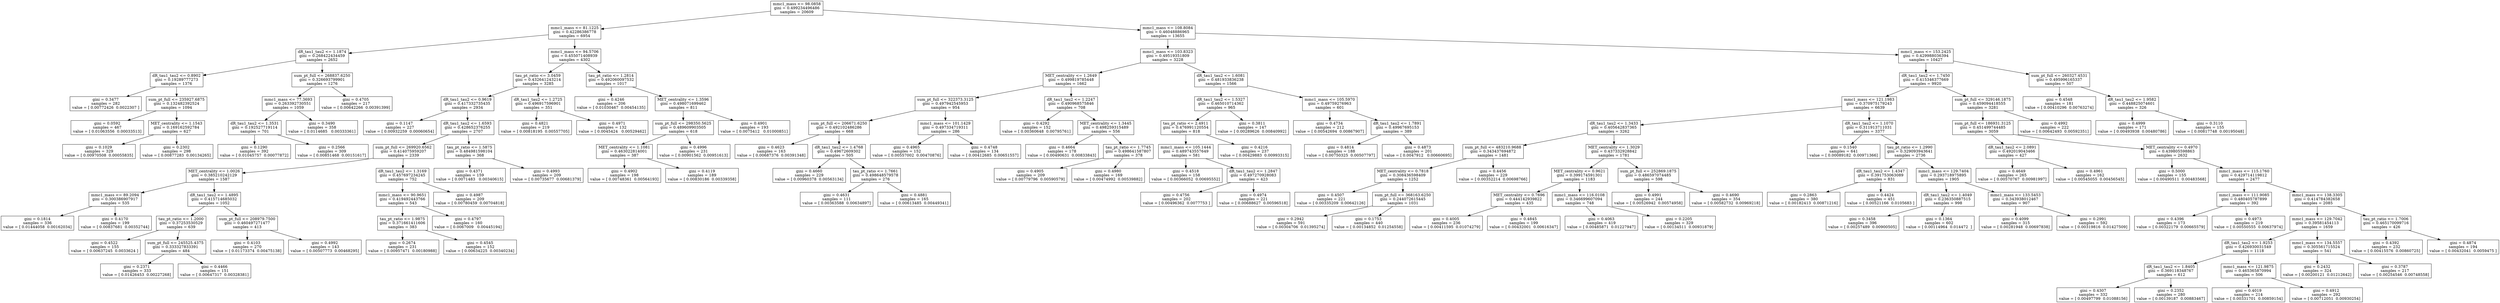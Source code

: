 digraph Tree {
0 [label="mmc1_mass <= 98.0858\ngini = 0.499234496486\nsamples = 20609", shape="box"] ;
1 [label="mmc1_mass <= 81.1225\ngini = 0.42286386778\nsamples = 6954", shape="box"] ;
0 -> 1 ;
2 [label="dR_tau1_tau2 <= 1.1874\ngini = 0.268422434459\nsamples = 2652", shape="box"] ;
1 -> 2 ;
3 [label="dR_tau1_tau2 <= 0.8902\ngini = 0.19289777273\nsamples = 1376", shape="box"] ;
2 -> 3 ;
4 [label="gini = 0.3477\nsamples = 282\nvalue = [ 0.00772426  0.0022307 ]", shape="box"] ;
3 -> 4 ;
5 [label="sum_pt_full <= 235927.6875\ngini = 0.132482392524\nsamples = 1094", shape="box"] ;
3 -> 5 ;
6 [label="gini = 0.0592\nsamples = 467\nvalue = [ 0.01063556  0.00033513]", shape="box"] ;
5 -> 6 ;
7 [label="MET_centrality <= 1.1543\ngini = 0.169162592784\nsamples = 627", shape="box"] ;
5 -> 7 ;
8 [label="gini = 0.1029\nsamples = 329\nvalue = [ 0.00970508  0.00055835]", shape="box"] ;
7 -> 8 ;
9 [label="gini = 0.2302\nsamples = 298\nvalue = [ 0.00877283  0.00134265]", shape="box"] ;
7 -> 9 ;
10 [label="sum_pt_full <= 268837.6250\ngini = 0.326693799901\nsamples = 1276", shape="box"] ;
2 -> 10 ;
11 [label="mmc1_mass <= 77.3693\ngini = 0.263392730551\nsamples = 1059", shape="box"] ;
10 -> 11 ;
12 [label="dR_tau1_tau2 <= 1.3531\ngini = 0.192527719114\nsamples = 701", shape="box"] ;
11 -> 12 ;
13 [label="gini = 0.1290\nsamples = 392\nvalue = [ 0.01045757  0.00077872]", shape="box"] ;
12 -> 13 ;
14 [label="gini = 0.2566\nsamples = 309\nvalue = [ 0.00851468  0.00151617]", shape="box"] ;
12 -> 14 ;
15 [label="gini = 0.3490\nsamples = 358\nvalue = [ 0.0114685   0.00333361]", shape="box"] ;
11 -> 15 ;
16 [label="gini = 0.4705\nsamples = 217\nvalue = [ 0.00642266  0.00391399]", shape="box"] ;
10 -> 16 ;
17 [label="mmc1_mass <= 94.5706\ngini = 0.455071408939\nsamples = 4302", shape="box"] ;
1 -> 17 ;
18 [label="tau_pt_ratio <= 3.0459\ngini = 0.432641243214\nsamples = 3285", shape="box"] ;
17 -> 18 ;
19 [label="dR_tau1_tau2 <= 0.9619\ngini = 0.417332735435\nsamples = 2934", shape="box"] ;
18 -> 19 ;
20 [label="gini = 0.1147\nsamples = 227\nvalue = [ 0.00932259  0.00060654]", shape="box"] ;
19 -> 20 ;
21 [label="dR_tau1_tau2 <= 1.6593\ngini = 0.428652376255\nsamples = 2707", shape="box"] ;
19 -> 21 ;
22 [label="sum_pt_full <= 269920.6562\ngini = 0.414075959207\nsamples = 2339", shape="box"] ;
21 -> 22 ;
23 [label="MET_centrality <= 1.0026\ngini = 0.385210242129\nsamples = 1587", shape="box"] ;
22 -> 23 ;
24 [label="mmc1_mass <= 89.2094\ngini = 0.300386907917\nsamples = 535", shape="box"] ;
23 -> 24 ;
25 [label="gini = 0.1814\nsamples = 336\nvalue = [ 0.01444058  0.00162034]", shape="box"] ;
24 -> 25 ;
26 [label="gini = 0.4170\nsamples = 199\nvalue = [ 0.00837681  0.00352744]", shape="box"] ;
24 -> 26 ;
27 [label="dR_tau1_tau2 <= 1.4895\ngini = 0.415714685032\nsamples = 1052", shape="box"] ;
23 -> 27 ;
28 [label="tau_pt_ratio <= 1.2000\ngini = 0.37253530529\nsamples = 639", shape="box"] ;
27 -> 28 ;
29 [label="gini = 0.4522\nsamples = 155\nvalue = [ 0.00637245  0.0033624 ]", shape="box"] ;
28 -> 29 ;
30 [label="sum_pt_full <= 245525.4375\ngini = 0.333327833391\nsamples = 484", shape="box"] ;
28 -> 30 ;
31 [label="gini = 0.2371\nsamples = 333\nvalue = [ 0.01426453  0.00227268]", shape="box"] ;
30 -> 31 ;
32 [label="gini = 0.4466\nsamples = 151\nvalue = [ 0.00647317  0.00328381]", shape="box"] ;
30 -> 32 ;
33 [label="sum_pt_full <= 208979.7500\ngini = 0.460497271477\nsamples = 413", shape="box"] ;
27 -> 33 ;
34 [label="gini = 0.4103\nsamples = 270\nvalue = [ 0.01173374  0.00475138]", shape="box"] ;
33 -> 34 ;
35 [label="gini = 0.4992\nsamples = 143\nvalue = [ 0.00507773  0.00468295]", shape="box"] ;
33 -> 35 ;
36 [label="dR_tau1_tau2 <= 1.3169\ngini = 0.457697234245\nsamples = 752", shape="box"] ;
22 -> 36 ;
37 [label="mmc1_mass <= 90.9651\ngini = 0.419492443766\nsamples = 543", shape="box"] ;
36 -> 37 ;
38 [label="tau_pt_ratio <= 1.9875\ngini = 0.371661411606\nsamples = 383", shape="box"] ;
37 -> 38 ;
39 [label="gini = 0.2674\nsamples = 231\nvalue = [ 0.00957471  0.00180988]", shape="box"] ;
38 -> 39 ;
40 [label="gini = 0.4545\nsamples = 152\nvalue = [ 0.00634225  0.00340234]", shape="box"] ;
38 -> 40 ;
41 [label="gini = 0.4797\nsamples = 160\nvalue = [ 0.0067009   0.00445194]", shape="box"] ;
37 -> 41 ;
42 [label="gini = 0.4987\nsamples = 209\nvalue = [ 0.00780459  0.00704818]", shape="box"] ;
36 -> 42 ;
43 [label="tau_pt_ratio <= 1.5875\ngini = 0.484981598104\nsamples = 368", shape="box"] ;
21 -> 43 ;
44 [label="gini = 0.4371\nsamples = 159\nvalue = [ 0.0071483   0.00340615]", shape="box"] ;
43 -> 44 ;
45 [label="gini = 0.4993\nsamples = 209\nvalue = [ 0.00735677  0.00681379]", shape="box"] ;
43 -> 45 ;
46 [label="dR_tau1_tau2 <= 1.2725\ngini = 0.496917596901\nsamples = 351", shape="box"] ;
18 -> 46 ;
47 [label="gini = 0.4821\nsamples = 219\nvalue = [ 0.00818195  0.00557705]", shape="box"] ;
46 -> 47 ;
48 [label="gini = 0.4971\nsamples = 132\nvalue = [ 0.0045424   0.00529462]", shape="box"] ;
46 -> 48 ;
49 [label="tau_pt_ratio <= 1.2814\ngini = 0.492060097532\nsamples = 1017", shape="box"] ;
17 -> 49 ;
50 [label="gini = 0.4246\nsamples = 206\nvalue = [ 0.01030467  0.00454135]", shape="box"] ;
49 -> 50 ;
51 [label="MET_centrality <= 1.3596\ngini = 0.498071699462\nsamples = 811", shape="box"] ;
49 -> 51 ;
52 [label="sum_pt_full <= 298350.5625\ngini = 0.489609903505\nsamples = 618", shape="box"] ;
51 -> 52 ;
53 [label="MET_centrality <= 1.1081\ngini = 0.463022814001\nsamples = 387", shape="box"] ;
52 -> 53 ;
54 [label="gini = 0.4902\nsamples = 198\nvalue = [ 0.00748361  0.00564193]", shape="box"] ;
53 -> 54 ;
55 [label="gini = 0.4119\nsamples = 189\nvalue = [ 0.00830186  0.00339358]", shape="box"] ;
53 -> 55 ;
56 [label="gini = 0.4996\nsamples = 231\nvalue = [ 0.00901562  0.00951613]", shape="box"] ;
52 -> 56 ;
57 [label="gini = 0.4901\nsamples = 193\nvalue = [ 0.0075412   0.01000851]", shape="box"] ;
51 -> 57 ;
58 [label="mmc1_mass <= 108.8084\ngini = 0.46048886965\nsamples = 13655", shape="box"] ;
0 -> 58 ;
59 [label="mmc1_mass <= 103.8323\ngini = 0.49519351809\nsamples = 3228", shape="box"] ;
58 -> 59 ;
60 [label="MET_centrality <= 1.2649\ngini = 0.499819785448\nsamples = 1662", shape="box"] ;
59 -> 60 ;
61 [label="sum_pt_full <= 322373.3125\ngini = 0.497942545953\nsamples = 954", shape="box"] ;
60 -> 61 ;
62 [label="sum_pt_full <= 206671.6250\ngini = 0.492102486286\nsamples = 668", shape="box"] ;
61 -> 62 ;
63 [label="gini = 0.4623\nsamples = 163\nvalue = [ 0.00687376  0.00391348]", shape="box"] ;
62 -> 63 ;
64 [label="dR_tau1_tau2 <= 1.4768\ngini = 0.49672609302\nsamples = 505", shape="box"] ;
62 -> 64 ;
65 [label="gini = 0.4660\nsamples = 229\nvalue = [ 0.00960378  0.00563134]", shape="box"] ;
64 -> 65 ;
66 [label="tau_pt_ratio <= 1.7661\ngini = 0.498648579578\nsamples = 276", shape="box"] ;
64 -> 66 ;
67 [label="gini = 0.4631\nsamples = 111\nvalue = [ 0.00363588  0.00634897]", shape="box"] ;
66 -> 67 ;
68 [label="gini = 0.4881\nsamples = 165\nvalue = [ 0.00613485  0.00449341]", shape="box"] ;
66 -> 68 ;
69 [label="mmc1_mass <= 101.1429\ngini = 0.497334719311\nsamples = 286", shape="box"] ;
61 -> 69 ;
70 [label="gini = 0.4965\nsamples = 152\nvalue = [ 0.00557002  0.00470876]", shape="box"] ;
69 -> 70 ;
71 [label="gini = 0.4748\nsamples = 134\nvalue = [ 0.00412685  0.00651557]", shape="box"] ;
69 -> 71 ;
72 [label="dR_tau1_tau2 <= 1.2247\ngini = 0.490968575846\nsamples = 708", shape="box"] ;
60 -> 72 ;
73 [label="gini = 0.4292\nsamples = 152\nvalue = [ 0.00360648  0.00795761]", shape="box"] ;
72 -> 73 ;
74 [label="MET_centrality <= 1.3445\ngini = 0.498259315489\nsamples = 556", shape="box"] ;
72 -> 74 ;
75 [label="gini = 0.4664\nsamples = 178\nvalue = [ 0.00490631  0.00833843]", shape="box"] ;
74 -> 75 ;
76 [label="tau_pt_ratio <= 1.7745\ngini = 0.498641587807\nsamples = 378", shape="box"] ;
74 -> 76 ;
77 [label="gini = 0.4905\nsamples = 209\nvalue = [ 0.00779796  0.00590579]", shape="box"] ;
76 -> 77 ;
78 [label="gini = 0.4980\nsamples = 169\nvalue = [ 0.00474992  0.00539882]", shape="box"] ;
76 -> 78 ;
79 [label="dR_tau1_tau2 <= 1.6081\ngini = 0.481933836238\nsamples = 1566", shape="box"] ;
59 -> 79 ;
80 [label="dR_tau1_tau2 <= 1.5327\ngini = 0.465010714362\nsamples = 965", shape="box"] ;
79 -> 80 ;
81 [label="tau_pt_ratio <= 2.4911\ngini = 0.476991120554\nsamples = 818", shape="box"] ;
80 -> 81 ;
82 [label="mmc1_mass <= 105.1444\ngini = 0.489743557649\nsamples = 581", shape="box"] ;
81 -> 82 ;
83 [label="gini = 0.4518\nsamples = 158\nvalue = [ 0.00366052  0.00695552]", shape="box"] ;
82 -> 83 ;
84 [label="dR_tau1_tau2 <= 1.2847\ngini = 0.497270928083\nsamples = 423", shape="box"] ;
82 -> 84 ;
85 [label="gini = 0.4756\nsamples = 202\nvalue = [ 0.00496362  0.0077753 ]", shape="box"] ;
84 -> 85 ;
86 [label="gini = 0.4974\nsamples = 221\nvalue = [ 0.00688627  0.00596518]", shape="box"] ;
84 -> 86 ;
87 [label="gini = 0.4216\nsamples = 237\nvalue = [ 0.00429883  0.00993315]", shape="box"] ;
81 -> 87 ;
88 [label="gini = 0.3811\nsamples = 147\nvalue = [ 0.00289626  0.00840992]", shape="box"] ;
80 -> 88 ;
89 [label="mmc1_mass <= 105.5970\ngini = 0.49759276963\nsamples = 601", shape="box"] ;
79 -> 89 ;
90 [label="gini = 0.4734\nsamples = 212\nvalue = [ 0.00542694  0.00867907]", shape="box"] ;
89 -> 90 ;
91 [label="dR_tau1_tau2 <= 1.7891\ngini = 0.49967695153\nsamples = 389", shape="box"] ;
89 -> 91 ;
92 [label="gini = 0.4814\nsamples = 188\nvalue = [ 0.00750325  0.00507797]", shape="box"] ;
91 -> 92 ;
93 [label="gini = 0.4873\nsamples = 201\nvalue = [ 0.0047912   0.00660695]", shape="box"] ;
91 -> 93 ;
94 [label="mmc1_mass <= 153.2425\ngini = 0.429988036394\nsamples = 10427", shape="box"] ;
58 -> 94 ;
95 [label="dR_tau1_tau2 <= 1.7450\ngini = 0.415346377669\nsamples = 9920", shape="box"] ;
94 -> 95 ;
96 [label="mmc1_mass <= 121.1983\ngini = 0.370975179243\nsamples = 6639", shape="box"] ;
95 -> 96 ;
97 [label="dR_tau1_tau2 <= 1.3433\ngini = 0.405642837365\nsamples = 3262", shape="box"] ;
96 -> 97 ;
98 [label="sum_pt_full <= 483210.9688\ngini = 0.343437694872\nsamples = 1481", shape="box"] ;
97 -> 98 ;
99 [label="MET_centrality <= 0.7818\ngini = 0.308436598409\nsamples = 1252", shape="box"] ;
98 -> 99 ;
100 [label="gini = 0.4507\nsamples = 221\nvalue = [ 0.00335209  0.00642126]", shape="box"] ;
99 -> 100 ;
101 [label="sum_pt_full <= 368163.6250\ngini = 0.244072615445\nsamples = 1031", shape="box"] ;
99 -> 101 ;
102 [label="gini = 0.2942\nsamples = 591\nvalue = [ 0.00304706  0.01395274]", shape="box"] ;
101 -> 102 ;
103 [label="gini = 0.1753\nsamples = 440\nvalue = [ 0.00134852  0.01254558]", shape="box"] ;
101 -> 103 ;
104 [label="gini = 0.4456\nsamples = 229\nvalue = [ 0.00352214  0.00698766]", shape="box"] ;
98 -> 104 ;
105 [label="MET_centrality <= 1.3029\ngini = 0.437332928842\nsamples = 1781", shape="box"] ;
97 -> 105 ;
106 [label="MET_centrality <= 0.9621\ngini = 0.399174591301\nsamples = 1183", shape="box"] ;
105 -> 106 ;
107 [label="MET_centrality <= 0.7696\ngini = 0.444142939822\nsamples = 435", shape="box"] ;
106 -> 107 ;
108 [label="gini = 0.4005\nsamples = 236\nvalue = [ 0.00411595  0.01074279]", shape="box"] ;
107 -> 108 ;
109 [label="gini = 0.4845\nsamples = 199\nvalue = [ 0.00432001  0.00616347]", shape="box"] ;
107 -> 109 ;
110 [label="mmc1_mass <= 116.0108\ngini = 0.346699607094\nsamples = 748", shape="box"] ;
106 -> 110 ;
111 [label="gini = 0.4063\nsamples = 419\nvalue = [ 0.00485871  0.01227947]", shape="box"] ;
110 -> 111 ;
112 [label="gini = 0.2205\nsamples = 329\nvalue = [ 0.00134511  0.00931879]", shape="box"] ;
110 -> 112 ;
113 [label="sum_pt_full <= 252869.1875\ngini = 0.486597074485\nsamples = 598", shape="box"] ;
105 -> 113 ;
114 [label="gini = 0.4991\nsamples = 244\nvalue = [ 0.00526942  0.00574958]", shape="box"] ;
113 -> 114 ;
115 [label="gini = 0.4690\nsamples = 354\nvalue = [ 0.00582732  0.00969218]", shape="box"] ;
113 -> 115 ;
116 [label="dR_tau1_tau2 <= 1.1070\ngini = 0.311913711031\nsamples = 3377", shape="box"] ;
96 -> 116 ;
117 [label="gini = 0.1540\nsamples = 641\nvalue = [ 0.00089182  0.00971366]", shape="box"] ;
116 -> 117 ;
118 [label="tau_pt_ratio <= 1.2990\ngini = 0.329093943641\nsamples = 2736", shape="box"] ;
116 -> 118 ;
119 [label="dR_tau1_tau2 <= 1.4347\ngini = 0.391753063089\nsamples = 831", shape="box"] ;
118 -> 119 ;
120 [label="gini = 0.2863\nsamples = 380\nvalue = [ 0.00182413  0.00871216]", shape="box"] ;
119 -> 120 ;
121 [label="gini = 0.4424\nsamples = 451\nvalue = [ 0.00521166  0.0105683 ]", shape="box"] ;
119 -> 121 ;
122 [label="mmc1_mass <= 129.7404\ngini = 0.293718975895\nsamples = 1905", shape="box"] ;
118 -> 122 ;
123 [label="dR_tau1_tau2 <= 1.4049\ngini = 0.236350887515\nsamples = 998", shape="box"] ;
122 -> 123 ;
124 [label="gini = 0.3458\nsamples = 396\nvalue = [ 0.00257489  0.00900505]", shape="box"] ;
123 -> 124 ;
125 [label="gini = 0.1364\nsamples = 602\nvalue = [ 0.00114964  0.014472  ]", shape="box"] ;
123 -> 125 ;
126 [label="mmc1_mass <= 133.5453\ngini = 0.343938012467\nsamples = 907", shape="box"] ;
122 -> 126 ;
127 [label="gini = 0.4099\nsamples = 315\nvalue = [ 0.00281948  0.00697838]", shape="box"] ;
126 -> 127 ;
128 [label="gini = 0.2991\nsamples = 592\nvalue = [ 0.00319816  0.01427509]", shape="box"] ;
126 -> 128 ;
129 [label="sum_pt_full <= 329146.1875\ngini = 0.459094418555\nsamples = 3281", shape="box"] ;
95 -> 129 ;
130 [label="sum_pt_full <= 186931.3125\ngini = 0.451499744485\nsamples = 3059", shape="box"] ;
129 -> 130 ;
131 [label="dR_tau1_tau2 <= 2.0891\ngini = 0.492019043466\nsamples = 427", shape="box"] ;
130 -> 131 ;
132 [label="gini = 0.4649\nsamples = 265\nvalue = [ 0.00570767  0.00981997]", shape="box"] ;
131 -> 132 ;
133 [label="gini = 0.4961\nsamples = 162\nvalue = [ 0.00545055  0.00456545]", shape="box"] ;
131 -> 133 ;
134 [label="MET_centrality <= 0.4970\ngini = 0.439805598863\nsamples = 2632", shape="box"] ;
130 -> 134 ;
135 [label="gini = 0.5000\nsamples = 155\nvalue = [ 0.00490511  0.00483568]", shape="box"] ;
134 -> 135 ;
136 [label="mmc1_mass <= 115.1760\ngini = 0.429714119812\nsamples = 2477", shape="box"] ;
134 -> 136 ;
137 [label="mmc1_mass <= 111.9085\ngini = 0.480405787899\nsamples = 392", shape="box"] ;
136 -> 137 ;
138 [label="gini = 0.4396\nsamples = 173\nvalue = [ 0.00322179  0.00665579]", shape="box"] ;
137 -> 138 ;
139 [label="gini = 0.4973\nsamples = 219\nvalue = [ 0.00550555  0.00637974]", shape="box"] ;
137 -> 139 ;
140 [label="mmc1_mass <= 138.3305\ngini = 0.414784382658\nsamples = 2085", shape="box"] ;
136 -> 140 ;
141 [label="mmc1_mass <= 129.7042\ngini = 0.39581454113\nsamples = 1659", shape="box"] ;
140 -> 141 ;
142 [label="dR_tau1_tau2 <= 1.9253\ngini = 0.426930031549\nsamples = 1118", shape="box"] ;
141 -> 142 ;
143 [label="dR_tau1_tau2 <= 1.8405\ngini = 0.369118348767\nsamples = 612", shape="box"] ;
142 -> 143 ;
144 [label="gini = 0.4307\nsamples = 332\nvalue = [ 0.00497799  0.01088156]", shape="box"] ;
143 -> 144 ;
145 [label="gini = 0.2352\nsamples = 280\nvalue = [ 0.00139187  0.00883467]", shape="box"] ;
143 -> 145 ;
146 [label="mmc1_mass <= 121.9875\ngini = 0.465365870994\nsamples = 506", shape="box"] ;
142 -> 146 ;
147 [label="gini = 0.4019\nsamples = 214\nvalue = [ 0.00331701  0.00859154]", shape="box"] ;
146 -> 147 ;
148 [label="gini = 0.4912\nsamples = 292\nvalue = [ 0.00712051  0.00930254]", shape="box"] ;
146 -> 148 ;
149 [label="mmc1_mass <= 134.5557\ngini = 0.305561715524\nsamples = 541", shape="box"] ;
141 -> 149 ;
150 [label="gini = 0.2432\nsamples = 324\nvalue = [ 0.00200121  0.01212642]", shape="box"] ;
149 -> 150 ;
151 [label="gini = 0.3787\nsamples = 217\nvalue = [ 0.00254546  0.00748558]", shape="box"] ;
149 -> 151 ;
152 [label="tau_pt_ratio <= 1.7006\ngini = 0.465170099716\nsamples = 426", shape="box"] ;
140 -> 152 ;
153 [label="gini = 0.4392\nsamples = 232\nvalue = [ 0.00415576  0.00860725]", shape="box"] ;
152 -> 153 ;
154 [label="gini = 0.4874\nsamples = 194\nvalue = [ 0.00432041  0.0059475 ]", shape="box"] ;
152 -> 154 ;
155 [label="gini = 0.4992\nsamples = 222\nvalue = [ 0.00642493  0.00592351]", shape="box"] ;
129 -> 155 ;
156 [label="sum_pt_full <= 260327.4531\ngini = 0.495996165337\nsamples = 507", shape="box"] ;
94 -> 156 ;
157 [label="gini = 0.4548\nsamples = 181\nvalue = [ 0.00410296  0.00763274]", shape="box"] ;
156 -> 157 ;
158 [label="dR_tau1_tau2 <= 1.9582\ngini = 0.448825074601\nsamples = 326", shape="box"] ;
156 -> 158 ;
159 [label="gini = 0.4999\nsamples = 171\nvalue = [ 0.00493938  0.00480786]", shape="box"] ;
158 -> 159 ;
160 [label="gini = 0.3110\nsamples = 155\nvalue = [ 0.00817748  0.00195048]", shape="box"] ;
158 -> 160 ;
}